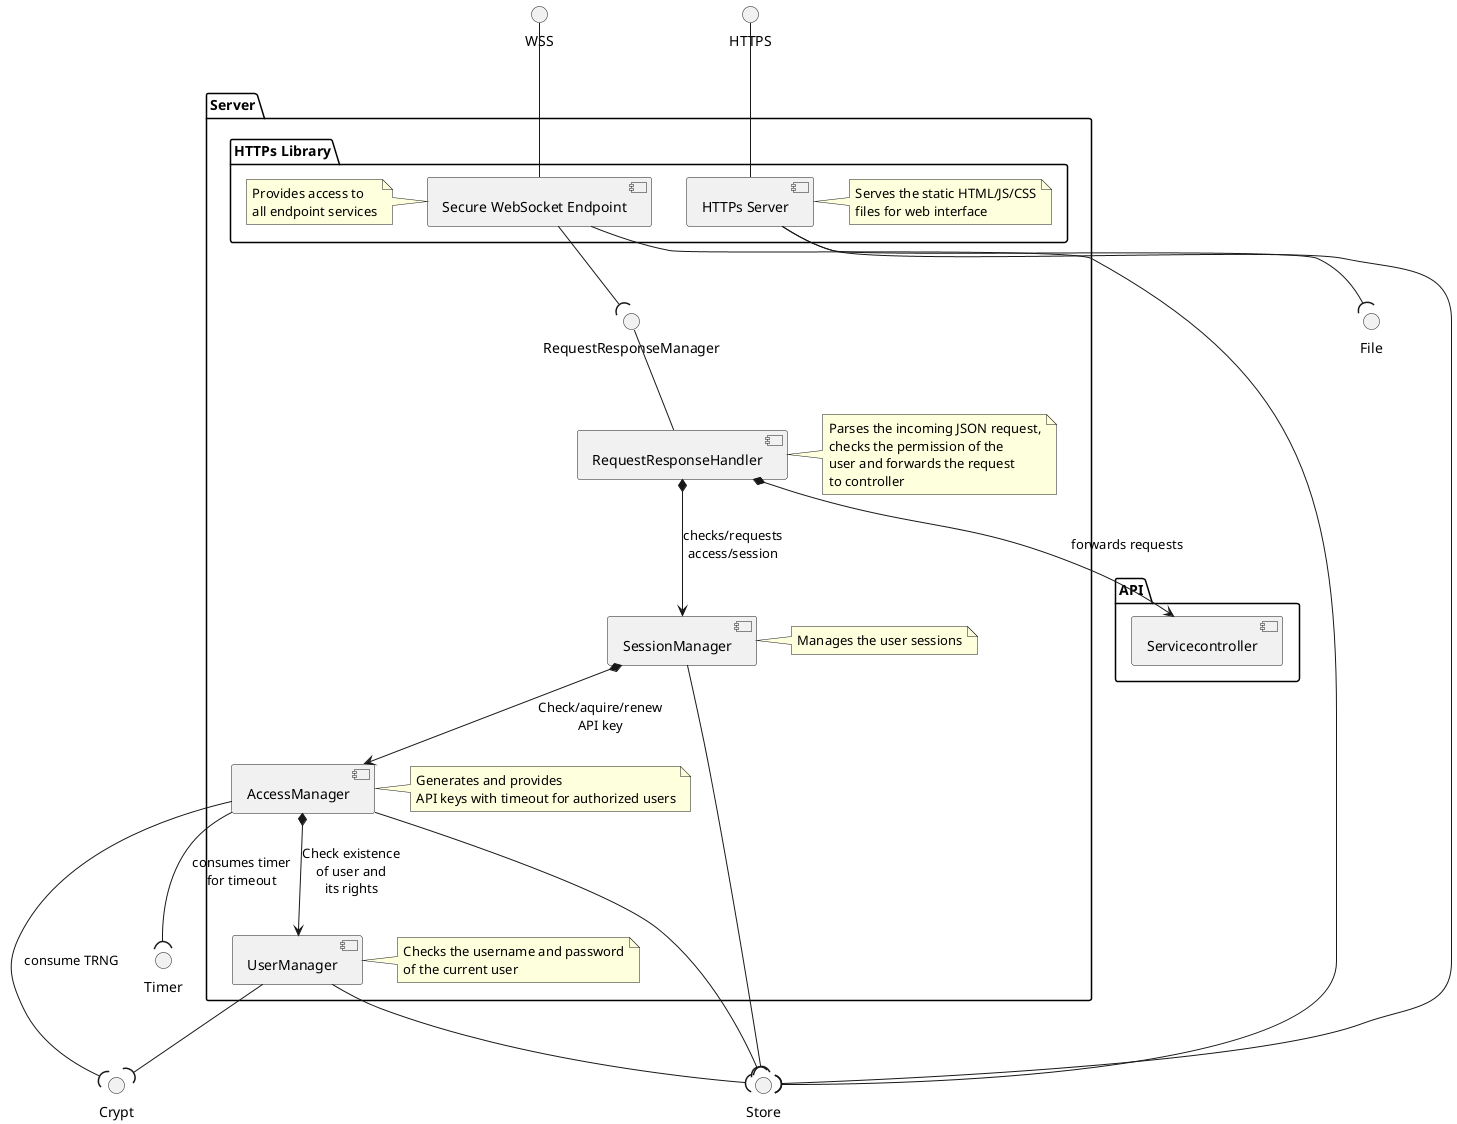 @startuml
interface "WSS" as WSS
interface "HTTPS" as HTTPS

interface "File" as File
interface "Crypt" as Crypt
interface "Store" as Store
interface "Timer" as Timer

package "API" as api {
    component "Servicecontroller" as servicecontroller
}

package Server {
    package "HTTPs Library" {
        component "HTTPs Server" as https
        component "Secure WebSocket Endpoint" as wss

        note right of https : Serves the static HTML/JS/CSS\nfiles for web interface
        note left of wss : Provides access to\nall endpoint services

        wss -up- WSS
        https -up- HTTPS

        https -down-(File
        https -down-(Store
    }

    component "SessionManager" as sessionsmgmt
    component "AccessManager" as accessmgmt
    component "UserManager" as usermgmt
    component "RequestResponseHandler" as requesthandler

    note right of sessionsmgmt : Manages the user sessions
    note right of accessmgmt : Generates and provides\nAPI keys with timeout for authorized users
    note right of requesthandler : Parses the incoming JSON request,\nchecks the permission of the\nuser and forwards the request\nto controller
    note right of usermgmt : Checks the username and password\nof the current user

    interface "RequestResponseManager" as Request
    requesthandler -up- Request

    requesthandler *--> servicecontroller : forwards requests
    requesthandler *--> sessionsmgmt : checks/requests\naccess/session
    sessionsmgmt *--> accessmgmt : Check/aquire/renew\nAPI key
    accessmgmt *--> usermgmt : Check existence\nof user and\nits rights

    wss -down-(Request
    wss -down-(Store
    sessionsmgmt -down-(Store
    accessmgmt -down-(Store
    accessmgmt -down-(Crypt : consume TRNG
    accessmgmt -down-(Timer : consumes timer\nfor timeout
    usermgmt -down-(Store
    usermgmt -down-(Crypt
}
@enduml